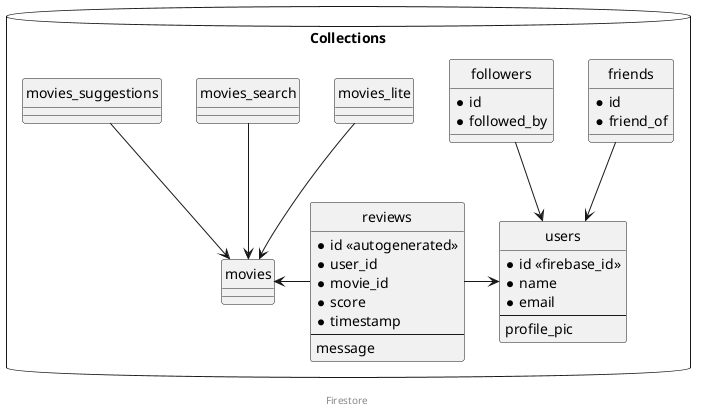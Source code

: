 @startuml

skinparam componentStyle uml2
skinparam monochrome true

hide circle

footer Firestore

database Collections {
    entity users {
        * id <<firebase_id>>
        * name
        * email
        ---
        profile_pic
    }

    entity reviews {
        * id <<autogenerated>>
        * user_id
        * movie_id
        * score
        * timestamp
        ---
        message
    }

    entity friends {
        * id
        * friend_of
    }

    entity followers {
        * id
        * followed_by
    }

    entity movies {
    }

    entity movies_lite {
    }

    entity movies_search {
    }

    entity movies_suggestions {
    }
}

followers --> users
friends --> users
reviews -right-> users
reviews -left-> movies
movies_suggestions --> movies
movies_lite --> movies
movies_search --> movies

@enduml